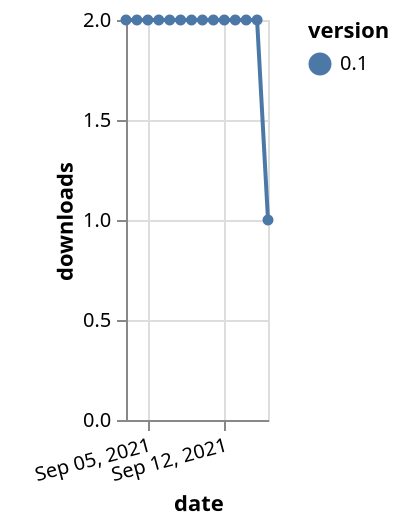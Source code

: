 {"$schema": "https://vega.github.io/schema/vega-lite/v5.json", "description": "A simple bar chart with embedded data.", "data": {"values": [{"date": "2021-09-03", "total": 2593, "delta": 2, "version": "0.1"}, {"date": "2021-09-04", "total": 2595, "delta": 2, "version": "0.1"}, {"date": "2021-09-05", "total": 2597, "delta": 2, "version": "0.1"}, {"date": "2021-09-06", "total": 2599, "delta": 2, "version": "0.1"}, {"date": "2021-09-07", "total": 2601, "delta": 2, "version": "0.1"}, {"date": "2021-09-08", "total": 2603, "delta": 2, "version": "0.1"}, {"date": "2021-09-09", "total": 2605, "delta": 2, "version": "0.1"}, {"date": "2021-09-10", "total": 2607, "delta": 2, "version": "0.1"}, {"date": "2021-09-11", "total": 2609, "delta": 2, "version": "0.1"}, {"date": "2021-09-12", "total": 2611, "delta": 2, "version": "0.1"}, {"date": "2021-09-13", "total": 2613, "delta": 2, "version": "0.1"}, {"date": "2021-09-14", "total": 2615, "delta": 2, "version": "0.1"}, {"date": "2021-09-15", "total": 2617, "delta": 2, "version": "0.1"}, {"date": "2021-09-16", "total": 2618, "delta": 1, "version": "0.1"}]}, "width": "container", "mark": {"type": "line", "point": {"filled": true}}, "encoding": {"x": {"field": "date", "type": "temporal", "timeUnit": "yearmonthdate", "title": "date", "axis": {"labelAngle": -15}}, "y": {"field": "delta", "type": "quantitative", "title": "downloads"}, "color": {"field": "version", "type": "nominal"}, "tooltip": {"field": "delta"}}}